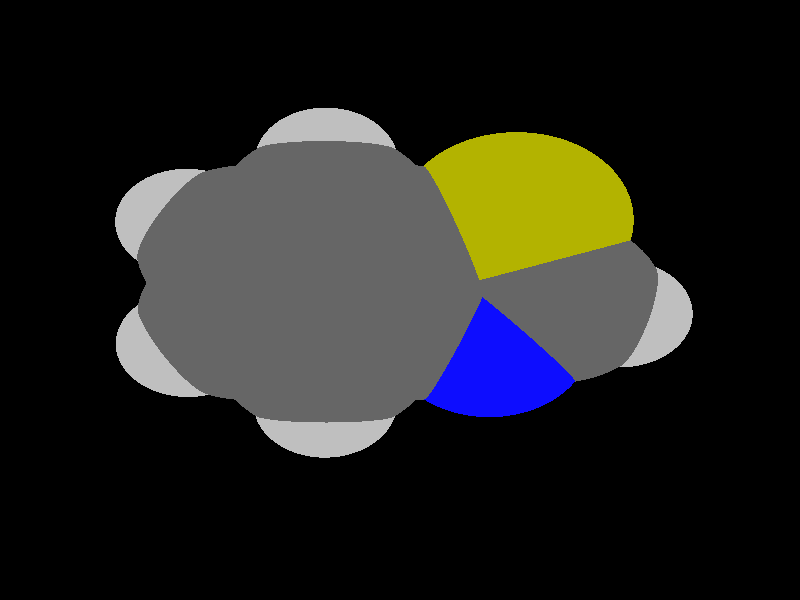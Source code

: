 global_settings {
	ambient_light rgb <0.200000002980232, 0.200000002980232, 0.200000002980232>
	max_trace_level 15
}

background { color rgb <0,0,0> }

camera {
	perspective
	location <1.12728522425771, 1.73375140988067, -16.9173353801643>
	angle 40
	up <-0.00295982319062177, -0.999995616825703, 7.60004117083136e-05>
	right <0.999995619713721, -0.00295982319916984, -4.01130842839116e-23> * 1
	direction <2.24947781720725e-07, 7.6000078804753e-05, 0.999999997111969> }

light_source {
	<39.273658476083, -34.573975942287, -49.2171547462066>
	color rgb <1, 1, 1>
	fade_distance 98.4395467888795
	fade_power 0
	spotlight
	area_light <20, 0, 0>, <0, 0, 20>, 20, 20
	circular
	orient
	point_at <-39.273658476083, 34.573975942287, 49.2171547462066>
}

light_source {
	<-39.4776185659712, -34.3352739553874, 24.6125051322307>
	color rgb <0.300000011920929, 0.300000011920929, 0.300000011920929> shadowless
	fade_distance 98.4395467888795
	fade_power 0
	parallel
	point_at <39.4776185659712, 34.3352739553874, -24.6125051322307>
}

#default {
	finish {ambient 0.5 diffuse 1 specular 0.2 roughness .01 metallic 1}
}

union {
cylinder {
	<2.87989341429991, 0.121650821090658, 0>, 	<3.19165187650311, 0.99948632224762, 0>, 0.075
	pigment { rgbt <0.699999988079071, 0.699999988079071, 0, 0> }
}
cylinder {
	<3.19165187650311, 0.99948632224762, 0>, 	<3.45100167799618, 1.72975186615525, 0>, 0.075
	pigment { rgbt <0.400000005960464, 0.400000005960464, 0.400000005960464, 0> }
}
cylinder {
	<3.37708346615367, 1.64494415479662, -7.21924700031121e-06>, 	<2.88472920474695, 2.07407902959976, -7.21924700031121e-06>, 0.075
	pigment { rgbt <0.400000005960464, 0.400000005960464, 0.400000005960464, 0> }
}
cylinder {
	<3.52491988983869, 1.81455957751387, 7.21924700032498e-06>, 	<3.03256562843198, 2.24369445231701, 7.21924700032498e-06>, 0.075
	pigment { rgbt <0.400000005960464, 0.400000005960464, 0.400000005960464, 0> }
}
cylinder {
	<2.88472920474695, 2.07407902959976, -7.2192470003112e-06>, 	<2.41272879410822, 2.48547353352417, -7.2192470003112e-06>, 0.075
	pigment { rgbt <0.0500000007450581, 0.0500000007450581, 1, 0> }
}
cylinder {
	<3.03256562843198, 2.24369445231701, 7.21924700032498e-06>, 	<2.56056521779324, 2.65508895624142, 7.21924700032498e-06>, 0.075
	pigment { rgbt <0.0500000007450581, 0.0500000007450581, 1, 0> }
}
cylinder {
	<2.48664700595073, 2.5702812448828, 0>, 	<1.87095119702085, 2.33297881204762, 0>, 0.075
	pigment { rgbt <0.0500000007450581, 0.0500000007450581, 1, 0> }
}
cylinder {
	<1.87095119702085, 2.33297881204762, 0>, 	<1.23006186787724, 2.08596625360871, 0>, 0.075
	pigment { rgbt <0.400000005960464, 0.400000005960464, 0.400000005960464, 0> }
}
cylinder {
	<1.34255278658301, 2.0845368455729, 1.18252894247444e-06>, 	<1.33366454147425, 1.38505367987205, 1.18252894247444e-06>, 0.075
	pigment { rgbt <0.400000005960464, 0.400000005960464, 0.400000005960464, 0> }
}
cylinder {
	<1.11757094917147, 2.08739566164452, -1.18252894246066e-06>, 	<1.10868270406271, 1.38791249594367, -1.18252894246066e-06>, 0.075
	pigment { rgbt <0.400000005960464, 0.400000005960464, 0.400000005960464, 0> }
}
cylinder {
	<1.33366454147425, 1.38505367987205, 1.18252894247444e-06>, 	<1.32477629636549, 0.685570514171195, 1.18252894247444e-06>, 0.075
	pigment { rgbt <0.400000005960464, 0.400000005960464, 0.400000005960464, 0> }
}
cylinder {
	<1.10868270406271, 1.38791249594367, -1.18252894246066e-06>, 	<1.09979445895395, 0.688429330242815, -1.18252894246066e-06>, 0.075
	pigment { rgbt <0.400000005960464, 0.400000005960464, 0.400000005960464, 0> }
}
cylinder {
	<2.87989341429991, 0.121650821090658, 0>, 	<1.97193492508861, 0.429465070271636, 0>, 0.075
	pigment { rgbt <0.699999988079071, 0.699999988079071, 0, 0> }
}
cylinder {
	<1.97193492508861, 0.429465070271636, 0>, 	<1.21228537765972, 0.686999922207005, 0>, 0.075
	pigment { rgbt <0.400000005960464, 0.400000005960464, 0.400000005960464, 0> }
}
cylinder {
	<1.21228537765972, 0.686999922207005, 0>, 	<0.60614268882986, 0.343499961103503, 0>, 0.075
	pigment { rgbt <0.400000005960464, 0.400000005960464, 0.400000005960464, 0> }
}
cylinder {
	<0.60614268882986, 0.343499961103503, 0>, 	<0, 0, 0>, 0.075
	pigment { rgbt <0.400000005960464, 0.400000005960464, 0.400000005960464, 0> }
}
cylinder {
	<-0.0571148072951898, -0.0969234168023403, -7.93682170057528e-06>, 	<-0.65009200325223, 0.252504816279828, -7.93682170057528e-06>, 0.075
	pigment { rgbt <0.400000005960464, 0.400000005960464, 0.400000005960464, 0> }
}
cylinder {
	<0.0571148072951898, 0.0969234168023403, 7.93682170058906e-06>, 	<-0.53586238866185, 0.446351649884509, 7.93682170058906e-06>, 0.075
	pigment { rgbt <0.400000005960464, 0.400000005960464, 0.400000005960464, 0> }
}
cylinder {
	<-0.65009200325223, 0.252504816279828, -7.93682170057528e-06>, 	<-1.24306919920927, 0.601933049361997, -7.93682170057528e-06>, 0.075
	pigment { rgbt <0.400000005960464, 0.400000005960464, 0.400000005960464, 0> }
}
cylinder {
	<-0.53586238866185, 0.446351649884509, 7.93682170058906e-06>, 	<-1.12883958461889, 0.795779882966677, 7.93682170058906e-06>, 0.075
	pigment { rgbt <0.400000005960464, 0.400000005960464, 0.400000005960464, 0> }
}
cylinder {
	<-1.18595439191408, 0.698856466164337, 0>, 	<-1.18062414800418, 1.39280513753698, 0>, 0.075
	pigment { rgbt <0.400000005960464, 0.400000005960464, 0.400000005960464, 0> }
}
cylinder {
	<-1.18062414800418, 1.39280513753698, 0>, 	<-1.17529390409427, 2.08675380890963, 0>, 0.075
	pigment { rgbt <0.400000005960464, 0.400000005960464, 0.400000005960464, 0> }
}
cylinder {
	<-1.23211454021401, 2.18384997395653, 6.64331523345658e-06>, 	<-0.644467588166873, 2.52774073022909, 6.64331523345658e-06>, 0.075
	pigment { rgbt <0.400000005960464, 0.400000005960464, 0.400000005960464, 0> }
}
cylinder {
	<-1.11847326797453, 1.98965764386273, -6.6433152334428e-06>, 	<-0.530826315927397, 2.33354840013529, -6.6433152334428e-06>, 0.075
	pigment { rgbt <0.400000005960464, 0.400000005960464, 0.400000005960464, 0> }
}
cylinder {
	<-0.644467588166873, 2.52774073022909, 6.64331523345658e-06>, 	<-0.0568206361197384, 2.87163148650165, 6.64331523345658e-06>, 0.075
	pigment { rgbt <0.400000005960464, 0.400000005960464, 0.400000005960464, 0> }
}
cylinder {
	<-0.530826315927397, 2.33354840013529, -6.6433152334428e-06>, 	<0.0568206361197375, 2.67743915640785, -6.6433152334428e-06>, 0.075
	pigment { rgbt <0.400000005960464, 0.400000005960464, 0.400000005960464, 0> }
}
cylinder {
	<1.23006186787724, 2.08596625360871, 0>, 	<0.615030933938619, 2.43025078753173, 0>, 0.075
	pigment { rgbt <0.400000005960464, 0.400000005960464, 0.400000005960464, 0> }
}
cylinder {
	<0.615030933938619, 2.43025078753173, 0>, 	<-4.37373537183527e-16, 2.77453532145475, 0>, 0.075
	pigment { rgbt <0.400000005960464, 0.400000005960464, 0.400000005960464, 0> }
}
cylinder {
	<3.45100167799618, 1.72975186615525, 0>, 	<4.09088798652738, 1.89748204371046, 0>, 0.075
	pigment { rgbt <0.400000005960464, 0.400000005960464, 0.400000005960464, 0> }
}
cylinder {
	<4.09088798652738, 1.89748204371046, 0>, 	<4.49571553605591, 2.00359745180151, 0>, 0.075
	pigment { rgbt <0.75, 0.75, 0.75, 0> }
}
cylinder {
	<0, 0, 0>, 	<-0.00556167757758648, -0.661466660360545, -0.000183750620821527>, 0.075
	pigment { rgbt <0.400000005960464, 0.400000005960464, 0.400000005960464, 0> }
}
cylinder {
	<-0.00556167757758648, -0.661466660360545, -0.000183750620821527>, 	<-0.00908025924383962, -1.07994191922161, -0.0003>, 0.075
	pigment { rgbt <0.75, 0.75, 0.75, 0> }
}
cylinder {
	<-1.18595439191408, 0.698856466164337, 0>, 	<-1.76151785691549, 0.372863472569764, -0.000183751770828018>, 0.075
	pigment { rgbt <0.400000005960464, 0.400000005960464, 0.400000005960464, 0> }
}
cylinder {
	<-1.76151785691549, 0.372863472569764, -0.000183751770828018>, 	<-2.12564078907012, 0.166628136403611, -0.0003>, 0.075
	pigment { rgbt <0.75, 0.75, 0.75, 0> }
}
cylinder {
	<-1.17529390409427, 2.08675380890963, 0>, 	<-1.7479067441378, 2.41797430528073, 0>, 0.075
	pigment { rgbt <0.400000005960464, 0.400000005960464, 0.400000005960464, 0> }
}
cylinder {
	<-1.7479067441378, 2.41797430528073, 0>, 	<-2.11017446947845, 2.62752338873726, 0>, 0.075
	pigment { rgbt <0.75, 0.75, 0.75, 0> }
}
cylinder {
	<-4.37373537183527e-16, 2.77453532145475, 0>, 	<-0.00633175550614327, 3.43598701406731, 0.000183751123609349>, 0.075
	pigment { rgbt <0.400000005960464, 0.400000005960464, 0.400000005960464, 0> }
}
cylinder {
	<-0.00633175550614327, 3.43598701406731, 0.000183751123609349>, 	<-0.0103374967974687, 3.85444984870214, 0.0003>, 0.075
	pigment { rgbt <0.75, 0.75, 0.75, 0> }
}
sphere {
	<2.87989341429991, 0.121650821090658, 0>, 0.567
	pigment { rgbt <0.699999988079071, 0.699999988079071, 0,0> }
}
sphere {
	<3.45100167799618, 1.72975186615525, 0>, 0.4104
	pigment { rgbt <0.400000005960464, 0.400000005960464, 0.400000005960464,0> }
}
sphere {
	<2.48664700595073, 2.5702812448828, 0>, 0.3834
	pigment { rgbt <0.0500000007450581, 0.0500000007450581, 1,0> }
}
sphere {
	<1.23006186787724, 2.08596625360871, 0>, 0.4104
	pigment { rgbt <0.400000005960464, 0.400000005960464, 0.400000005960464,0> }
}
sphere {
	<1.21228537765972, 0.686999922207005, 0>, 0.4104
	pigment { rgbt <0.400000005960464, 0.400000005960464, 0.400000005960464,0> }
}
sphere {
	<0, 0, 0>, 0.4104
	pigment { rgbt <0.400000005960464, 0.400000005960464, 0.400000005960464,0> }
}
sphere {
	<-1.18595439191408, 0.698856466164337, 0>, 0.4104
	pigment { rgbt <0.400000005960464, 0.400000005960464, 0.400000005960464,0> }
}
sphere {
	<-1.17529390409427, 2.08675380890963, 0>, 0.4104
	pigment { rgbt <0.400000005960464, 0.400000005960464, 0.400000005960464,0> }
}
sphere {
	<-4.37373537183527e-16, 2.77453532145475, 0>, 0.4104
	pigment { rgbt <0.400000005960464, 0.400000005960464, 0.400000005960464,0> }
}
sphere {
	<4.49571553605591, 2.00359745180151, 0>, 0.1674
	pigment { rgbt <0.75, 0.75, 0.75,0> }
}
sphere {
	<-0.00908025924383962, -1.07994191922161, -0.0003>, 0.1674
	pigment { rgbt <0.75, 0.75, 0.75,0> }
}
sphere {
	<-2.12564078907012, 0.166628136403611, -0.0003>, 0.1674
	pigment { rgbt <0.75, 0.75, 0.75,0> }
}
sphere {
	<-2.11017446947845, 2.62752338873726, 0>, 0.1674
	pigment { rgbt <0.75, 0.75, 0.75,0> }
}
sphere {
	<-0.0103374967974687, 3.85444984870214, 0.0003>, 0.1674
	pigment { rgbt <0.75, 0.75, 0.75,0> }
}
}
merge {
}
union {
}
merge {
sphere {
	<2.87989341429991, 0.121650821090658, 0>, 1.79982
	pigment { rgbt <0, 0, 0,0> }
}
sphere {
	<3.45100167799618, 1.72975186615525, 0>, 1.69983
	pigment { rgbt <0, 0, 0,0> }
}
sphere {
	<2.48664700595073, 2.5702812448828, 0>, 1.549845
	pigment { rgbt <0, 0, 0,0> }
}
sphere {
	<1.23006186787724, 2.08596625360871, 0>, 1.69983
	pigment { rgbt <0, 0, 0,0> }
}
sphere {
	<1.21228537765972, 0.686999922207005, 0>, 1.69983
	pigment { rgbt <0, 0, 0,0> }
}
sphere {
	<0, 0, 0>, 1.69983
	pigment { rgbt <0, 0, 0,0> }
}
sphere {
	<-1.18595439191408, 0.698856466164337, 0>, 1.69983
	pigment { rgbt <0, 0, 0,0> }
}
sphere {
	<-1.17529390409427, 2.08675380890963, 0>, 1.69983
	pigment { rgbt <0, 0, 0,0> }
}
sphere {
	<-4.37373537183527e-16, 2.77453532145475, 0>, 1.69983
	pigment { rgbt <0, 0, 0,0> }
}
sphere {
	<4.49571553605591, 2.00359745180151, 0>, 1.09989
	pigment { rgbt <0, 0, 0,0> }
}
sphere {
	<-0.00908025924383962, -1.07994191922161, -0.0003>, 1.09989
	pigment { rgbt <0, 0, 0,0> }
}
sphere {
	<-2.12564078907012, 0.166628136403611, -0.0003>, 1.09989
	pigment { rgbt <0, 0, 0,0> }
}
sphere {
	<-2.11017446947845, 2.62752338873726, 0>, 1.09989
	pigment { rgbt <0, 0, 0,0> }
}
sphere {
	<-0.0103374967974687, 3.85444984870214, 0.0003>, 1.09989
	pigment { rgbt <0, 0, 0,0> }
}
sphere {
	<2.87989341429991, 0.121650821090658, 0>, 1.8
	pigment { rgbt <0.699999988079071, 0.699999988079071, 0,0.350000023841858> }
}
sphere {
	<3.45100167799618, 1.72975186615525, 0>, 1.7
	pigment { rgbt <0.400000005960464, 0.400000005960464, 0.400000005960464,0.350000023841858> }
}
sphere {
	<2.48664700595073, 2.5702812448828, 0>, 1.55
	pigment { rgbt <0.0500000007450581, 0.0500000007450581, 1,0.350000023841858> }
}
sphere {
	<1.23006186787724, 2.08596625360871, 0>, 1.7
	pigment { rgbt <0.400000005960464, 0.400000005960464, 0.400000005960464,0.350000023841858> }
}
sphere {
	<1.21228537765972, 0.686999922207005, 0>, 1.7
	pigment { rgbt <0.400000005960464, 0.400000005960464, 0.400000005960464,0.350000023841858> }
}
sphere {
	<0, 0, 0>, 1.7
	pigment { rgbt <0.400000005960464, 0.400000005960464, 0.400000005960464,0.350000023841858> }
}
sphere {
	<-1.18595439191408, 0.698856466164337, 0>, 1.7
	pigment { rgbt <0.400000005960464, 0.400000005960464, 0.400000005960464,0.350000023841858> }
}
sphere {
	<-1.17529390409427, 2.08675380890963, 0>, 1.7
	pigment { rgbt <0.400000005960464, 0.400000005960464, 0.400000005960464,0.350000023841858> }
}
sphere {
	<-4.37373537183527e-16, 2.77453532145475, 0>, 1.7
	pigment { rgbt <0.400000005960464, 0.400000005960464, 0.400000005960464,0.350000023841858> }
}
sphere {
	<4.49571553605591, 2.00359745180151, 0>, 1.1
	pigment { rgbt <0.75, 0.75, 0.75,0.350000023841858> }
}
sphere {
	<-0.00908025924383962, -1.07994191922161, -0.0003>, 1.1
	pigment { rgbt <0.75, 0.75, 0.75,0.350000023841858> }
}
sphere {
	<-2.12564078907012, 0.166628136403611, -0.0003>, 1.1
	pigment { rgbt <0.75, 0.75, 0.75,0.350000023841858> }
}
sphere {
	<-2.11017446947845, 2.62752338873726, 0>, 1.1
	pigment { rgbt <0.75, 0.75, 0.75,0.350000023841858> }
}
sphere {
	<-0.0103374967974687, 3.85444984870214, 0.0003>, 1.1
	pigment { rgbt <0.75, 0.75, 0.75,0.350000023841858> }
}
}
